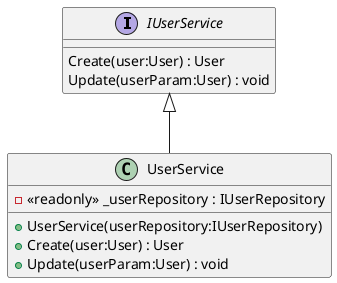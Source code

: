 @startuml
interface IUserService {
    Create(user:User) : User
    Update(userParam:User) : void
}
class UserService {
    - <<readonly>> _userRepository : IUserRepository
    + UserService(userRepository:IUserRepository)
    + Create(user:User) : User
    + Update(userParam:User) : void
}
IUserService <|-- UserService
@enduml
